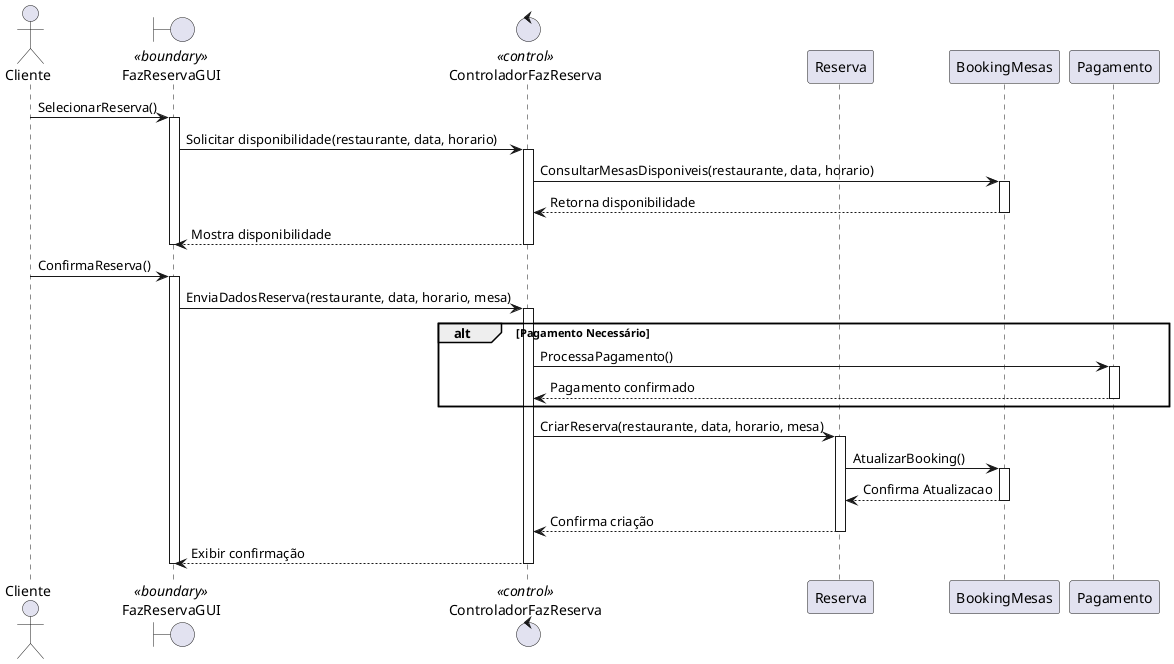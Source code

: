 @startuml
actor Cliente
boundary FazReservaGUI <<boundary>>
control ControladorFazReserva <<control>>
participant Reserva
participant BookingMesas
participant Pagamento

Cliente -> FazReservaGUI : SelecionarReserva()
activate FazReservaGUI
FazReservaGUI -> ControladorFazReserva : Solicitar disponibilidade(restaurante, data, horario)
activate ControladorFazReserva
ControladorFazReserva -> BookingMesas : ConsultarMesasDisponiveis(restaurante, data, horario)
activate BookingMesas
BookingMesas --> ControladorFazReserva : Retorna disponibilidade
deactivate BookingMesas
ControladorFazReserva --> FazReservaGUI : Mostra disponibilidade
deactivate ControladorFazReserva
deactivate FazReservaGUI

Cliente -> FazReservaGUI : ConfirmaReserva()
activate FazReservaGUI
FazReservaGUI -> ControladorFazReserva : EnviaDadosReserva(restaurante, data, horario, mesa)
activate ControladorFazReserva

alt Pagamento Necessário
    ControladorFazReserva -> Pagamento : ProcessaPagamento()
    activate Pagamento
    Pagamento --> ControladorFazReserva : Pagamento confirmado
    deactivate Pagamento
end

ControladorFazReserva -> Reserva : CriarReserva(restaurante, data, horario, mesa)
activate Reserva
Reserva -> BookingMesas : AtualizarBooking()
activate BookingMesas
BookingMesas --> Reserva : Confirma Atualizacao
deactivate BookingMesas
Reserva --> ControladorFazReserva : Confirma criação
deactivate Reserva
ControladorFazReserva --> FazReservaGUI : Exibir confirmação
deactivate ControladorFazReserva
deactivate FazReservaGUI
@enduml
